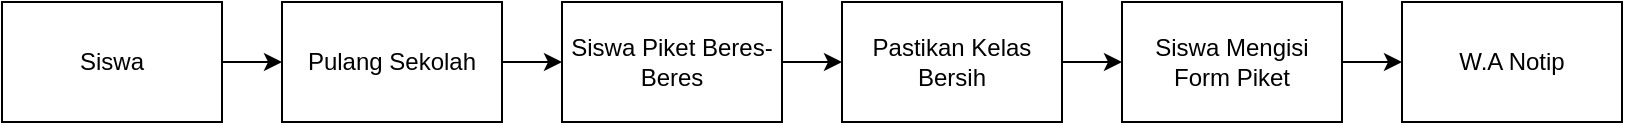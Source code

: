 <mxfile version="24.7.10">
  <diagram name="Page-1" id="vPvAzhzkpbuqaPbokkFA">
    <mxGraphModel dx="1042" dy="627" grid="1" gridSize="10" guides="1" tooltips="1" connect="1" arrows="1" fold="1" page="1" pageScale="1" pageWidth="850" pageHeight="1100" math="0" shadow="0">
      <root>
        <mxCell id="0" />
        <mxCell id="1" parent="0" />
        <mxCell id="3LgJc-feKaj-sIW6esbH-7" value="" style="edgeStyle=orthogonalEdgeStyle;rounded=0;orthogonalLoop=1;jettySize=auto;html=1;" edge="1" parent="1" source="3LgJc-feKaj-sIW6esbH-5" target="3LgJc-feKaj-sIW6esbH-6">
          <mxGeometry relative="1" as="geometry" />
        </mxCell>
        <mxCell id="3LgJc-feKaj-sIW6esbH-5" value="Siswa" style="rounded=0;whiteSpace=wrap;html=1;" vertex="1" parent="1">
          <mxGeometry x="100" y="190" width="110" height="60" as="geometry" />
        </mxCell>
        <mxCell id="3LgJc-feKaj-sIW6esbH-9" value="" style="edgeStyle=orthogonalEdgeStyle;rounded=0;orthogonalLoop=1;jettySize=auto;html=1;" edge="1" parent="1" source="3LgJc-feKaj-sIW6esbH-6" target="3LgJc-feKaj-sIW6esbH-8">
          <mxGeometry relative="1" as="geometry" />
        </mxCell>
        <mxCell id="3LgJc-feKaj-sIW6esbH-6" value="Pulang Sekolah" style="rounded=0;whiteSpace=wrap;html=1;" vertex="1" parent="1">
          <mxGeometry x="240" y="190" width="110" height="60" as="geometry" />
        </mxCell>
        <mxCell id="3LgJc-feKaj-sIW6esbH-11" value="" style="edgeStyle=orthogonalEdgeStyle;rounded=0;orthogonalLoop=1;jettySize=auto;html=1;" edge="1" parent="1" source="3LgJc-feKaj-sIW6esbH-8" target="3LgJc-feKaj-sIW6esbH-10">
          <mxGeometry relative="1" as="geometry" />
        </mxCell>
        <mxCell id="3LgJc-feKaj-sIW6esbH-8" value="Siswa Piket Beres-Beres" style="rounded=0;whiteSpace=wrap;html=1;" vertex="1" parent="1">
          <mxGeometry x="380" y="190" width="110" height="60" as="geometry" />
        </mxCell>
        <mxCell id="3LgJc-feKaj-sIW6esbH-13" value="" style="edgeStyle=orthogonalEdgeStyle;rounded=0;orthogonalLoop=1;jettySize=auto;html=1;" edge="1" parent="1" source="3LgJc-feKaj-sIW6esbH-10" target="3LgJc-feKaj-sIW6esbH-12">
          <mxGeometry relative="1" as="geometry" />
        </mxCell>
        <mxCell id="3LgJc-feKaj-sIW6esbH-10" value="Pastikan Kelas Bersih" style="rounded=0;whiteSpace=wrap;html=1;" vertex="1" parent="1">
          <mxGeometry x="520" y="190" width="110" height="60" as="geometry" />
        </mxCell>
        <mxCell id="3LgJc-feKaj-sIW6esbH-15" value="" style="edgeStyle=orthogonalEdgeStyle;rounded=0;orthogonalLoop=1;jettySize=auto;html=1;" edge="1" parent="1" source="3LgJc-feKaj-sIW6esbH-12" target="3LgJc-feKaj-sIW6esbH-14">
          <mxGeometry relative="1" as="geometry" />
        </mxCell>
        <mxCell id="3LgJc-feKaj-sIW6esbH-12" value="Siswa Mengisi Form Piket" style="rounded=0;whiteSpace=wrap;html=1;" vertex="1" parent="1">
          <mxGeometry x="660" y="190" width="110" height="60" as="geometry" />
        </mxCell>
        <mxCell id="3LgJc-feKaj-sIW6esbH-14" value="W.A Notip" style="rounded=0;whiteSpace=wrap;html=1;" vertex="1" parent="1">
          <mxGeometry x="800" y="190" width="110" height="60" as="geometry" />
        </mxCell>
      </root>
    </mxGraphModel>
  </diagram>
</mxfile>
